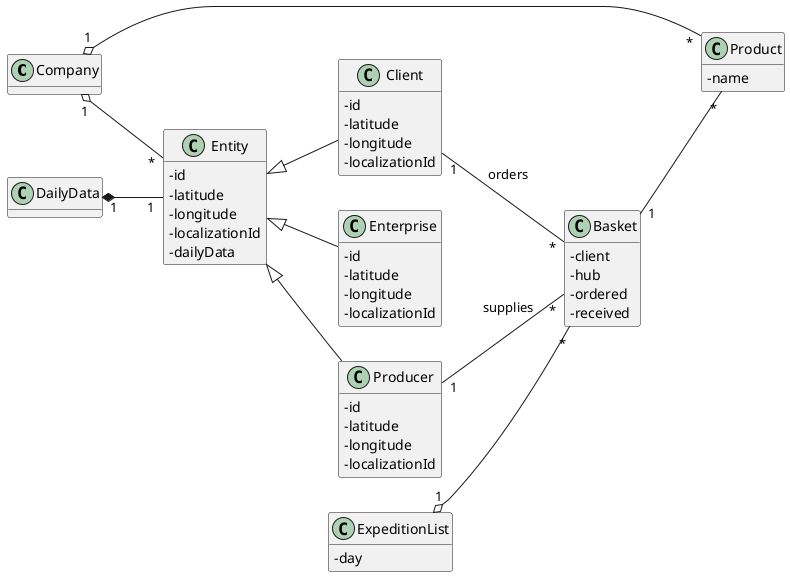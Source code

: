 @startuml DM

hide methods
left to right direction
skinparam classAttributeIconSize 0

class Company {
}

class Entity {
  - id
  - latitude
  - longitude
  - localizationId
  - dailyData
}

class Client {
  - id
  - latitude
  - longitude
  - localizationId
}

class Enterprise {
  - id
  - latitude
  - longitude
  - localizationId
}

class Producer {
  - id
  - latitude
  - longitude
  - localizationId
}

class Product {
  - name
}

class Basket {
  - client
  - hub
  - ordered
  - received
}

class ExpeditionList {
  - day
}

class DailyData {}

ExpeditionList "1" o-- "*" Basket
DailyData "1" *-- "1" Entity

Company "1" o-- "*" Entity
Company "1" o-- "*" Product

Producer "1" -- "*" Basket : supplies
Client "1" -- "*" Basket : orders

Basket "1" -- "*" Product

Entity <|-- Client
Entity <|-- Enterprise
Entity <|-- Producer

@enduml
